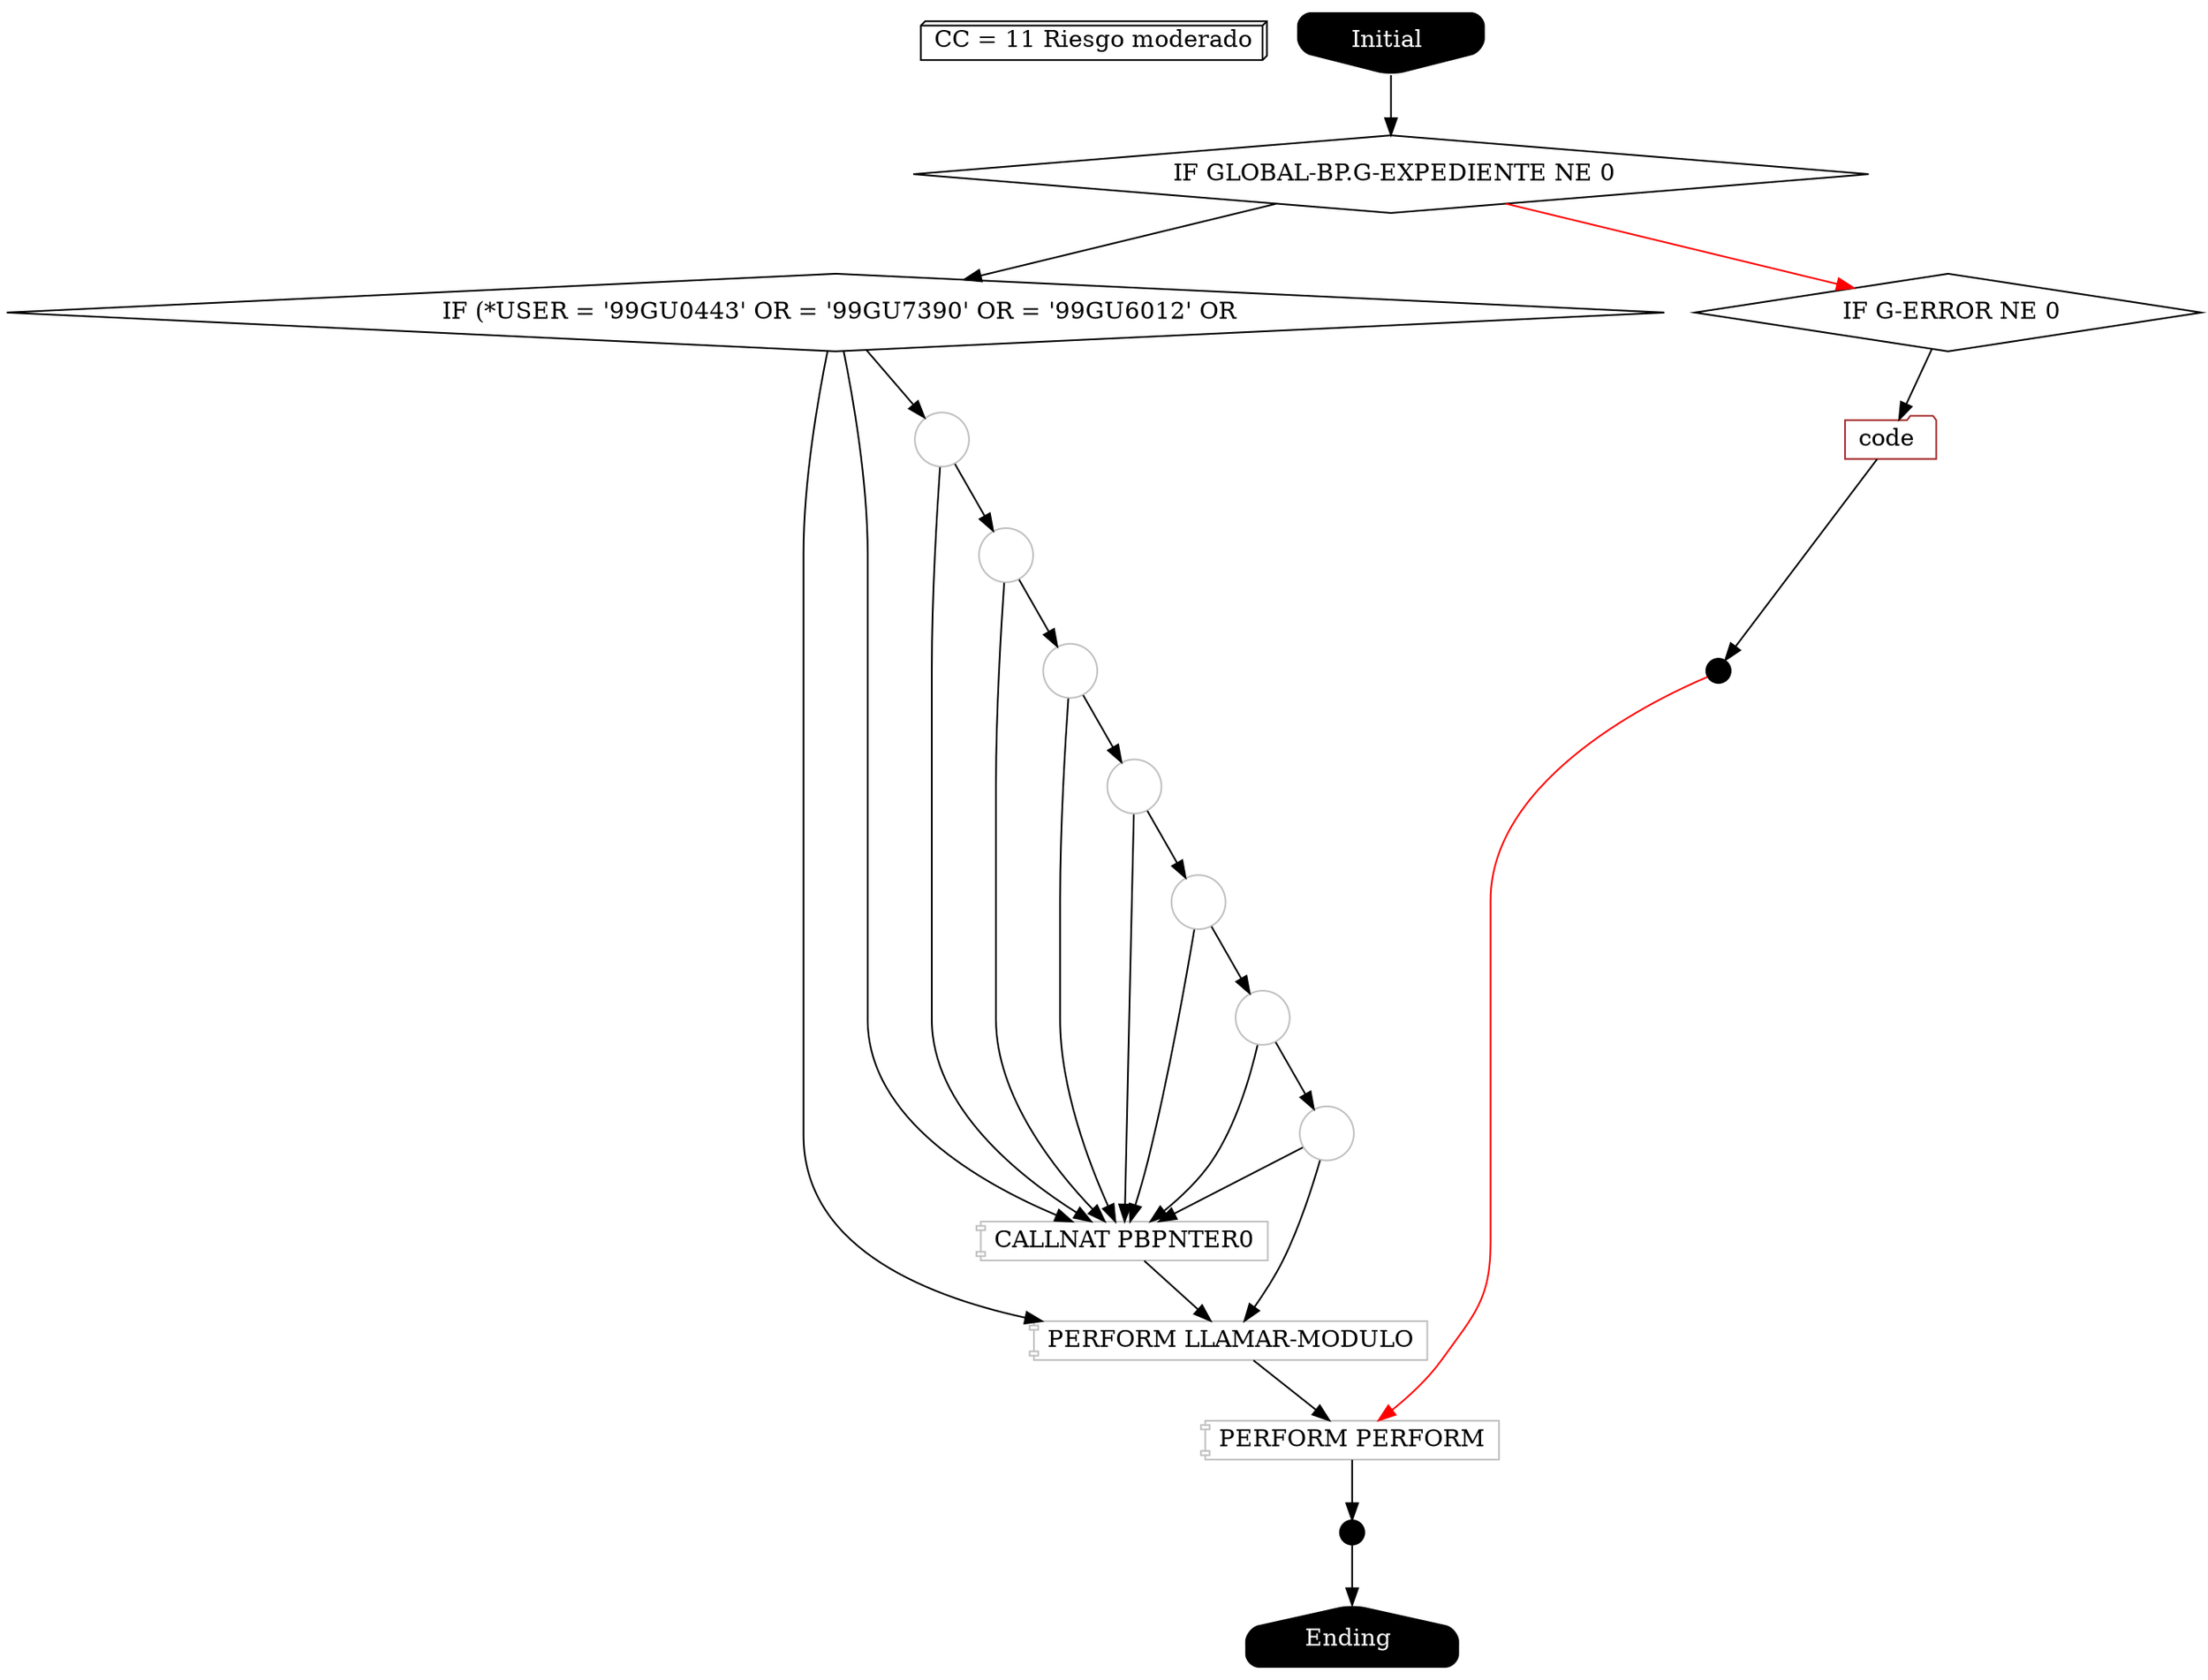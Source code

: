 // 
digraph {
	graph [ layout=dot beautify=true]
	node [ color=black fillcolor=black height=.2 shape=house width=.2 fontcolor=white style="rounded, filled"]
	edge [ color=black]
		"Complejidad Ciclomática" [label="CC = 11 Riesgo moderado"  color=black fillcolor=white shape=box3d fontcolor=black]
		"1" [label=" IF GLOBAL-BP.G-EXPEDIENTE NE 0"  color=black fillcolor=white shape=diamond fontcolor=black style=""]
		"2" [label="Initial "  color=black fillcolor=black shape=invhouse fontcolor=white style="rounded, filled"]
		"3" [label="PERFORM PERFORM"  color=grey fillcolor=white shape=component fontcolor=black style="rounded, filled"]
		"4" [label=" IF (*USER = '99GU0443' OR = '99GU7390' OR = '99GU6012' OR"  color=black fillcolor=white shape=diamond fontcolor=black style=""]
		"5" [label="PERFORM LLAMAR-MODULO"  color=grey fillcolor=white shape=component fontcolor=black style=""]
		"6" [label="CALLNAT PBPNTER0"  color=grey fillcolor=white shape=component fontcolor=black style=""]
		"7" [label=" "  color=grey fillcolor=white shape=circle fontcolor=black style=""]
		"8" [label=" "  color=grey fillcolor=white shape=circle fontcolor=black style=""]
		"9" [label=" "  color=grey fillcolor=white shape=circle fontcolor=black style=""]
		"10" [label=" "  color=grey fillcolor=white shape=circle fontcolor=black style=""]
		"11" [label=" "  color=grey fillcolor=white shape=circle fontcolor=black style=""]
		"12" [label=" "  color=grey fillcolor=white shape=circle fontcolor=black style=""]
		"13" [label=" "  color=grey fillcolor=white shape=circle fontcolor=black style=""]
		"14" [label=" IF G-ERROR NE 0"  color=black fillcolor=white shape=diamond fontcolor=black style=""]
		"15" [label=" "  color=black fillcolor=black height=.2 shape=point width=.2 fontcolor=black style=rounded]
		"16" [label="code "  color=brown fillcolor=white height=.2 shape=folder width=.2 fontcolor=black style=""]
		"17" [label=" "  color=black fillcolor=black height=.2 shape=point width=.2 fontcolor=black style=rounded]
		"18" [label="Ending "  color=black fillcolor=black height=.2 shape=house width=.2 fontcolor=white style="rounded, filled"]
			17 -> 18 [ color=black]
			3 -> 17 [ color=black]
			15 -> 3 [ color=red]
			16 -> 15 [ color=black]
			14 -> 16 [ color=black]
			1 -> 14 [ color=red]
			5 -> 3 [ color=black]
			6 -> 5 [ color=black]
			4 -> 5 [ color=black]
			13 -> 5 [ color=black]
			13 -> 6 [ color=black]
			12 -> 13 [ color=black]
			12 -> 6 [ color=black]
			11 -> 12 [ color=black]
			11 -> 6 [ color=black]
			10 -> 11 [ color=black]
			10 -> 6 [ color=black]
			9 -> 10 [ color=black]
			9 -> 6 [ color=black]
			8 -> 9 [ color=black]
			8 -> 6 [ color=black]
			7 -> 8 [ color=black]
			7 -> 6 [ color=black]
			4 -> 7 [ color=black]
			4 -> 6 [ color=black]
			1 -> 4 [ color=black]
			2 -> 1 [ color=black]
}
